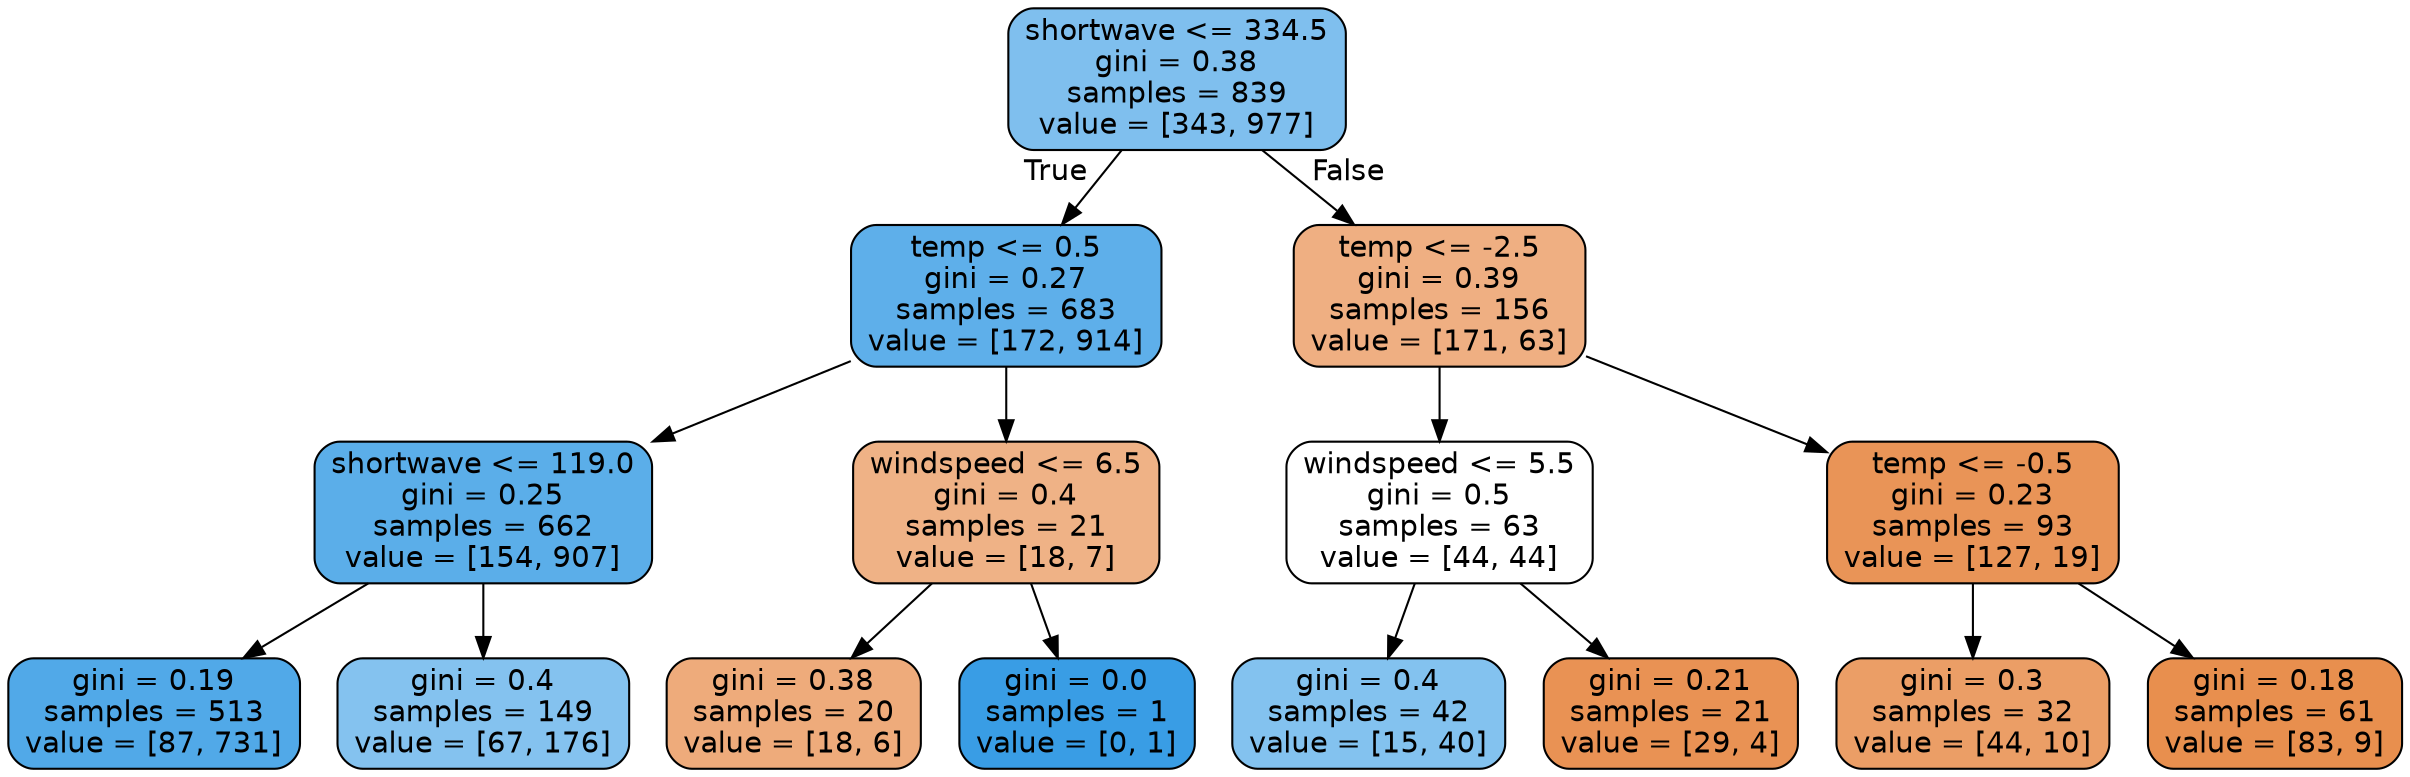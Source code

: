 digraph Tree {
node [shape=box, style="filled, rounded", color="black", fontname="helvetica"] ;
edge [fontname="helvetica"] ;
0 [label="shortwave <= 334.5\ngini = 0.38\nsamples = 839\nvalue = [343, 977]", fillcolor="#7fbfee"] ;
1 [label="temp <= 0.5\ngini = 0.27\nsamples = 683\nvalue = [172, 914]", fillcolor="#5eafea"] ;
0 -> 1 [labeldistance=2.5, labelangle=45, headlabel="True"] ;
2 [label="shortwave <= 119.0\ngini = 0.25\nsamples = 662\nvalue = [154, 907]", fillcolor="#5baee9"] ;
1 -> 2 ;
3 [label="gini = 0.19\nsamples = 513\nvalue = [87, 731]", fillcolor="#51a9e8"] ;
2 -> 3 ;
4 [label="gini = 0.4\nsamples = 149\nvalue = [67, 176]", fillcolor="#84c2ef"] ;
2 -> 4 ;
5 [label="windspeed <= 6.5\ngini = 0.4\nsamples = 21\nvalue = [18, 7]", fillcolor="#efb286"] ;
1 -> 5 ;
6 [label="gini = 0.38\nsamples = 20\nvalue = [18, 6]", fillcolor="#eeab7b"] ;
5 -> 6 ;
7 [label="gini = 0.0\nsamples = 1\nvalue = [0, 1]", fillcolor="#399de5"] ;
5 -> 7 ;
8 [label="temp <= -2.5\ngini = 0.39\nsamples = 156\nvalue = [171, 63]", fillcolor="#efaf82"] ;
0 -> 8 [labeldistance=2.5, labelangle=-45, headlabel="False"] ;
9 [label="windspeed <= 5.5\ngini = 0.5\nsamples = 63\nvalue = [44, 44]", fillcolor="#ffffff"] ;
8 -> 9 ;
10 [label="gini = 0.4\nsamples = 42\nvalue = [15, 40]", fillcolor="#83c2ef"] ;
9 -> 10 ;
11 [label="gini = 0.21\nsamples = 21\nvalue = [29, 4]", fillcolor="#e99254"] ;
9 -> 11 ;
12 [label="temp <= -0.5\ngini = 0.23\nsamples = 93\nvalue = [127, 19]", fillcolor="#e99457"] ;
8 -> 12 ;
13 [label="gini = 0.3\nsamples = 32\nvalue = [44, 10]", fillcolor="#eb9e66"] ;
12 -> 13 ;
14 [label="gini = 0.18\nsamples = 61\nvalue = [83, 9]", fillcolor="#e88f4e"] ;
12 -> 14 ;
}